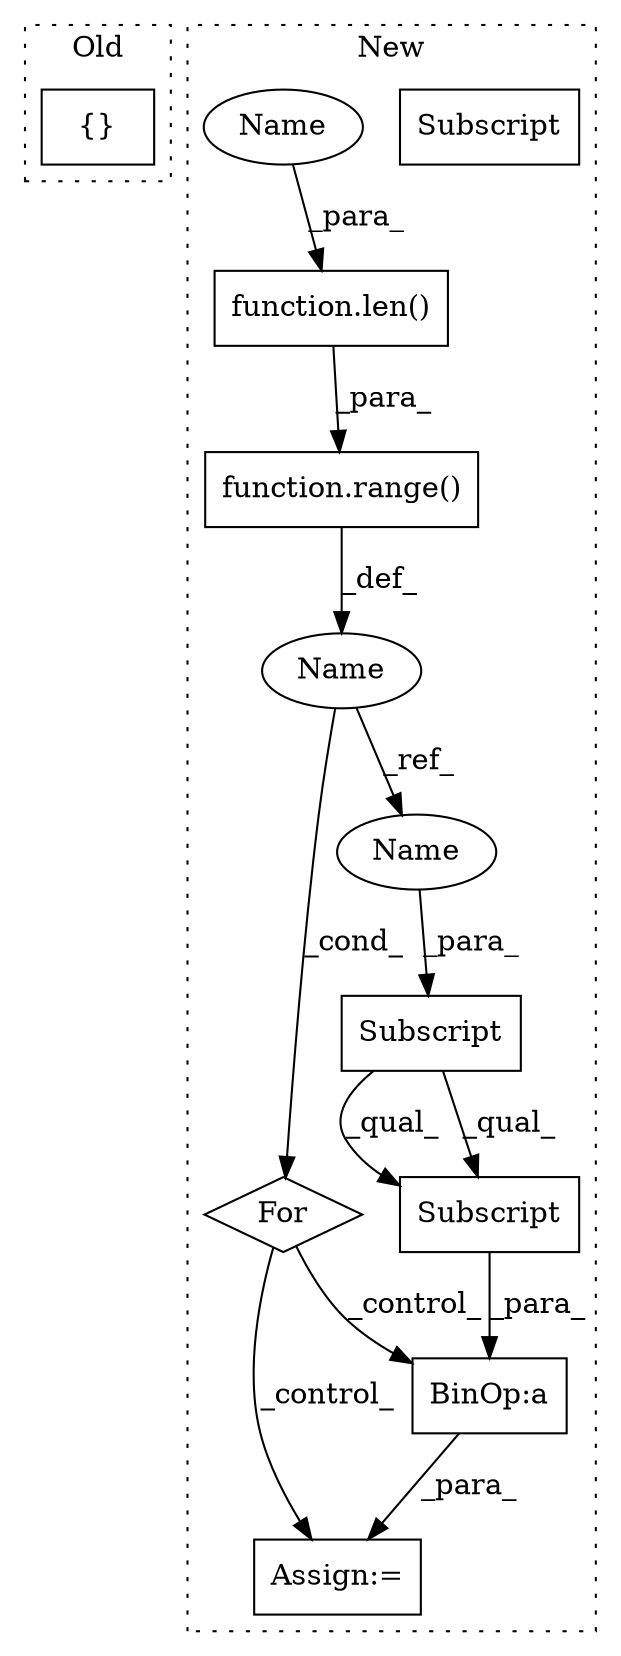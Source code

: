 digraph G {
subgraph cluster0 {
1 [label="{}" a="59" s="7439,8114" l="116,0" shape="box"];
label = "Old";
style="dotted";
}
subgraph cluster1 {
2 [label="function.range()" a="75" s="8218,8257" l="6,1" shape="box"];
3 [label="For" a="107" s="8209,8258" l="4,14" shape="diamond"];
4 [label="Assign:=" a="68" s="8684" l="3" shape="box"];
5 [label="Name" a="87" s="8213" l="1" shape="ellipse"];
6 [label="function.len()" a="75" s="8224,8256" l="4,1" shape="box"];
7 [label="BinOp:a" a="82" s="8729" l="1" shape="box"];
8 [label="Subscript" a="63" s="8687,0" l="42,0" shape="box"];
9 [label="Name" a="87" s="8228" l="28" shape="ellipse"];
10 [label="Subscript" a="63" s="8687,0" l="42,0" shape="box"];
11 [label="Subscript" a="63" s="8687,0" l="31,0" shape="box"];
12 [label="Name" a="87" s="8716" l="1" shape="ellipse"];
label = "New";
style="dotted";
}
2 -> 5 [label="_def_"];
3 -> 7 [label="_control_"];
3 -> 4 [label="_control_"];
5 -> 12 [label="_ref_"];
5 -> 3 [label="_cond_"];
6 -> 2 [label="_para_"];
7 -> 4 [label="_para_"];
9 -> 6 [label="_para_"];
10 -> 7 [label="_para_"];
11 -> 10 [label="_qual_"];
11 -> 10 [label="_qual_"];
12 -> 11 [label="_para_"];
}